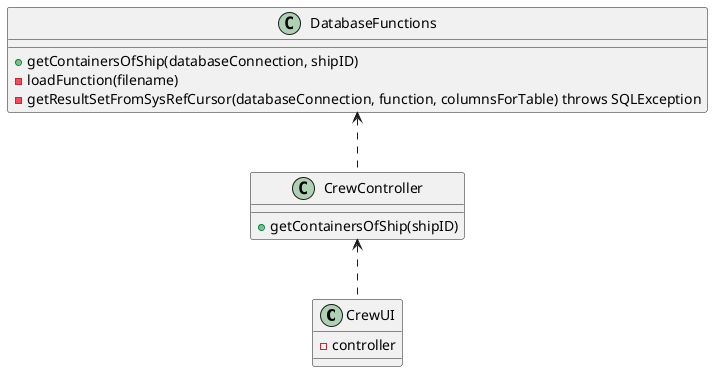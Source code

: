 @startuml
'https://plantuml.com/class-diagram

class CrewUI {
- controller
}

class CrewController {
+ getContainersOfShip(shipID)
}

class DatabaseFunctions {
+ getContainersOfShip(databaseConnection, shipID)
- loadFunction(filename)
- getResultSetFromSysRefCursor(databaseConnection, function, columnsForTable) throws SQLException
}


CrewController <.. CrewUI
DatabaseFunctions <.. CrewController

@enduml